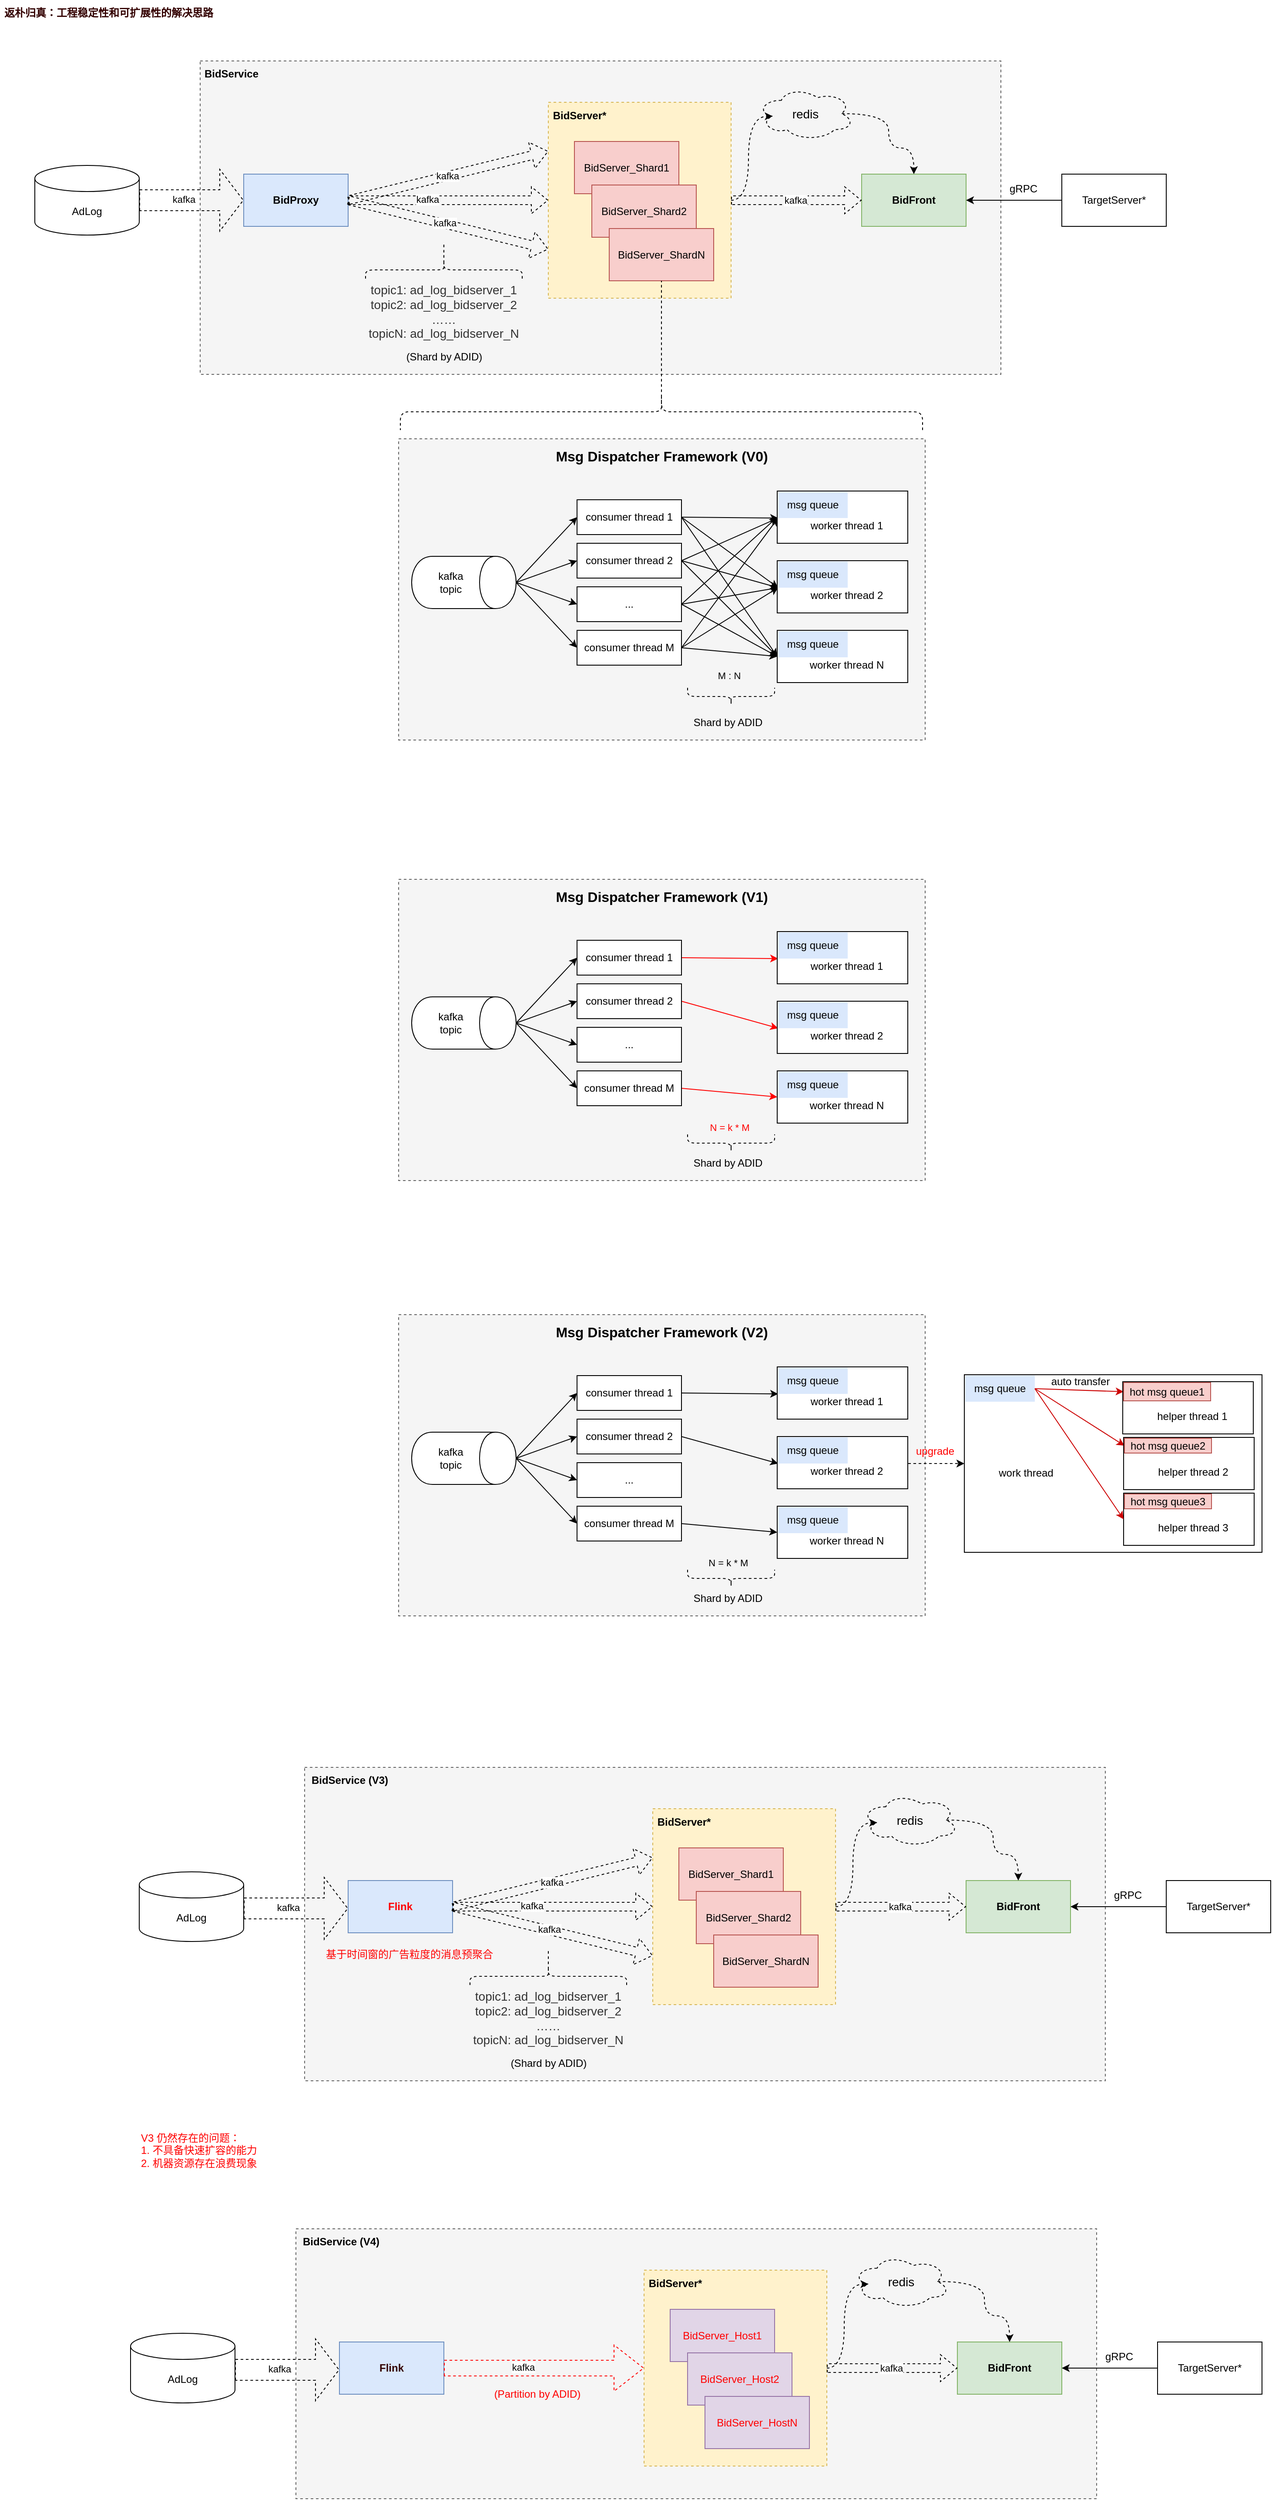 <mxfile version="22.1.18" type="github">
  <diagram id="KJzq4jkmHyjeCMCJz6uO" name="Page-1">
    <mxGraphModel dx="1818" dy="684" grid="1" gridSize="10" guides="1" tooltips="1" connect="1" arrows="1" fold="1" page="1" pageScale="1" pageWidth="850" pageHeight="1100" math="0" shadow="0">
      <root>
        <mxCell id="0" />
        <mxCell id="1" parent="0" />
        <mxCell id="6Swn5pRf29uwXJC_zlHn-45" value="" style="rounded=0;whiteSpace=wrap;html=1;strokeColor=#666666;fontColor=#333333;fillColor=#f5f5f5;dashed=1;" parent="1" vertex="1">
          <mxGeometry x="-610" y="80" width="920" height="360" as="geometry" />
        </mxCell>
        <mxCell id="6Swn5pRf29uwXJC_zlHn-34" style="edgeStyle=orthogonalEdgeStyle;curved=1;rounded=0;orthogonalLoop=1;jettySize=auto;html=1;exitX=1;exitY=0.5;exitDx=0;exitDy=0;entryX=0.16;entryY=0.55;entryDx=0;entryDy=0;entryPerimeter=0;fontColor=#000000;endArrow=classic;endFill=1;dashed=1;" parent="1" source="6Swn5pRf29uwXJC_zlHn-25" target="6Swn5pRf29uwXJC_zlHn-15" edge="1">
          <mxGeometry relative="1" as="geometry" />
        </mxCell>
        <mxCell id="6Swn5pRf29uwXJC_zlHn-25" value="" style="rounded=0;whiteSpace=wrap;html=1;fillColor=#fff2cc;dashed=1;strokeColor=#d6b656;" parent="1" vertex="1">
          <mxGeometry x="-210" y="127.5" width="210" height="225" as="geometry" />
        </mxCell>
        <mxCell id="6Swn5pRf29uwXJC_zlHn-1" value="AdLog" style="shape=cylinder3;whiteSpace=wrap;html=1;boundedLbl=1;backgroundOutline=1;size=15;" parent="1" vertex="1">
          <mxGeometry x="-800" y="200" width="120" height="80" as="geometry" />
        </mxCell>
        <mxCell id="6Swn5pRf29uwXJC_zlHn-3" value="&lt;b&gt;BidProxy&lt;/b&gt;" style="rounded=0;whiteSpace=wrap;html=1;fillColor=#dae8fc;strokeColor=#6c8ebf;" parent="1" vertex="1">
          <mxGeometry x="-560" y="210" width="120" height="60" as="geometry" />
        </mxCell>
        <mxCell id="6Swn5pRf29uwXJC_zlHn-4" value="" style="shape=flexArrow;endArrow=classic;html=1;rounded=0;exitX=1;exitY=0.5;exitDx=0;exitDy=0;exitPerimeter=0;entryX=0;entryY=0.5;entryDx=0;entryDy=0;dashed=1;width=24;endSize=8.67;endWidth=46;" parent="1" source="6Swn5pRf29uwXJC_zlHn-1" target="6Swn5pRf29uwXJC_zlHn-3" edge="1">
          <mxGeometry width="50" height="50" relative="1" as="geometry">
            <mxPoint x="-560" y="400" as="sourcePoint" />
            <mxPoint x="-510" y="350" as="targetPoint" />
          </mxGeometry>
        </mxCell>
        <mxCell id="6Swn5pRf29uwXJC_zlHn-29" value="kafka" style="edgeLabel;html=1;align=center;verticalAlign=middle;resizable=0;points=[];" parent="6Swn5pRf29uwXJC_zlHn-4" vertex="1" connectable="0">
          <mxGeometry x="-0.15" y="1" relative="1" as="geometry">
            <mxPoint as="offset" />
          </mxGeometry>
        </mxCell>
        <mxCell id="6Swn5pRf29uwXJC_zlHn-7" value="BidServer_Shard1" style="rounded=0;whiteSpace=wrap;html=1;fillColor=#f8cecc;strokeColor=#b85450;" parent="1" vertex="1">
          <mxGeometry x="-180" y="172.5" width="120" height="60" as="geometry" />
        </mxCell>
        <mxCell id="6Swn5pRf29uwXJC_zlHn-8" value="&lt;b&gt;BidFront&lt;/b&gt;" style="rounded=0;whiteSpace=wrap;html=1;fillColor=#d5e8d4;strokeColor=#82b366;" parent="1" vertex="1">
          <mxGeometry x="150" y="210" width="120" height="60" as="geometry" />
        </mxCell>
        <mxCell id="6Swn5pRf29uwXJC_zlHn-11" value="topic1: ad_log_bidserver_1&lt;br&gt;topic2: ad_log_bidserver_2&lt;br&gt;……&lt;br&gt;topicN: ad_log_bidserver_N" style="text;html=1;strokeColor=none;fillColor=#f5f5f5;align=center;verticalAlign=middle;whiteSpace=wrap;rounded=0;fontSize=14;fontColor=#333333;" parent="1" vertex="1">
          <mxGeometry x="-420" y="332.5" width="180" height="70" as="geometry" />
        </mxCell>
        <mxCell id="6Swn5pRf29uwXJC_zlHn-13" value="" style="shape=flexArrow;endArrow=classic;html=1;rounded=0;exitX=1;exitY=0.5;exitDx=0;exitDy=0;exitPerimeter=0;entryX=0;entryY=0.25;entryDx=0;entryDy=0;dashed=1;" parent="1" target="6Swn5pRf29uwXJC_zlHn-25" edge="1">
          <mxGeometry width="50" height="50" relative="1" as="geometry">
            <mxPoint x="-440" y="240" as="sourcePoint" />
            <mxPoint x="-320" y="240" as="targetPoint" />
          </mxGeometry>
        </mxCell>
        <mxCell id="6Swn5pRf29uwXJC_zlHn-28" value="kafka" style="edgeLabel;html=1;align=center;verticalAlign=middle;resizable=0;points=[];" parent="6Swn5pRf29uwXJC_zlHn-13" vertex="1" connectable="0">
          <mxGeometry x="-0.012" relative="1" as="geometry">
            <mxPoint as="offset" />
          </mxGeometry>
        </mxCell>
        <mxCell id="6Swn5pRf29uwXJC_zlHn-37" style="edgeStyle=orthogonalEdgeStyle;rounded=0;orthogonalLoop=1;jettySize=auto;html=1;exitX=0.875;exitY=0.5;exitDx=0;exitDy=0;exitPerimeter=0;entryX=0.5;entryY=0;entryDx=0;entryDy=0;dashed=1;fontColor=#000000;endArrow=classic;endFill=1;elbow=vertical;curved=1;" parent="1" source="6Swn5pRf29uwXJC_zlHn-15" target="6Swn5pRf29uwXJC_zlHn-8" edge="1">
          <mxGeometry relative="1" as="geometry">
            <Array as="points">
              <mxPoint x="181" y="141" />
              <mxPoint x="181" y="180" />
              <mxPoint x="210" y="180" />
            </Array>
          </mxGeometry>
        </mxCell>
        <mxCell id="6Swn5pRf29uwXJC_zlHn-15" value="&lt;font color=&quot;#000000&quot;&gt;redis&lt;/font&gt;" style="ellipse;shape=cloud;whiteSpace=wrap;html=1;fillColor=none;gradientColor=none;fontSize=14;fontColor=#808080;align=center;strokeColor=#000000;dashed=1;" parent="1" vertex="1">
          <mxGeometry x="30" y="110" width="111" height="61" as="geometry" />
        </mxCell>
        <mxCell id="6Swn5pRf29uwXJC_zlHn-23" value="BidServer_Shard2" style="rounded=0;whiteSpace=wrap;html=1;fillColor=#f8cecc;strokeColor=#b85450;" parent="1" vertex="1">
          <mxGeometry x="-160" y="222.5" width="120" height="60" as="geometry" />
        </mxCell>
        <mxCell id="6Swn5pRf29uwXJC_zlHn-24" value="BidServer_ShardN" style="rounded=0;whiteSpace=wrap;html=1;fillColor=#f8cecc;strokeColor=#b85450;" parent="1" vertex="1">
          <mxGeometry x="-140" y="272.5" width="120" height="60" as="geometry" />
        </mxCell>
        <mxCell id="6Swn5pRf29uwXJC_zlHn-26" value="" style="shape=flexArrow;endArrow=classic;html=1;rounded=0;exitX=1;exitY=0.5;exitDx=0;exitDy=0;entryX=0;entryY=0.5;entryDx=0;entryDy=0;dashed=1;" parent="1" source="6Swn5pRf29uwXJC_zlHn-3" target="6Swn5pRf29uwXJC_zlHn-25" edge="1">
          <mxGeometry width="50" height="50" relative="1" as="geometry">
            <mxPoint x="-430" y="250" as="sourcePoint" />
            <mxPoint x="-270" y="197.5" as="targetPoint" />
          </mxGeometry>
        </mxCell>
        <mxCell id="6Swn5pRf29uwXJC_zlHn-30" value="kafka" style="edgeLabel;html=1;align=center;verticalAlign=middle;resizable=0;points=[];" parent="6Swn5pRf29uwXJC_zlHn-26" vertex="1" connectable="0">
          <mxGeometry x="-0.212" y="1" relative="1" as="geometry">
            <mxPoint as="offset" />
          </mxGeometry>
        </mxCell>
        <mxCell id="6Swn5pRf29uwXJC_zlHn-27" value="" style="shape=flexArrow;endArrow=classic;html=1;rounded=0;entryX=0;entryY=0.75;entryDx=0;entryDy=0;dashed=1;" parent="1" target="6Swn5pRf29uwXJC_zlHn-25" edge="1">
          <mxGeometry width="50" height="50" relative="1" as="geometry">
            <mxPoint x="-440" y="240" as="sourcePoint" />
            <mxPoint x="-270" y="250" as="targetPoint" />
          </mxGeometry>
        </mxCell>
        <mxCell id="6Swn5pRf29uwXJC_zlHn-31" value="kafka" style="edgeLabel;html=1;align=center;verticalAlign=middle;resizable=0;points=[];" parent="6Swn5pRf29uwXJC_zlHn-27" vertex="1" connectable="0">
          <mxGeometry x="-0.043" y="1" relative="1" as="geometry">
            <mxPoint as="offset" />
          </mxGeometry>
        </mxCell>
        <mxCell id="6Swn5pRf29uwXJC_zlHn-32" value="" style="shape=flexArrow;endArrow=classic;html=1;rounded=0;exitX=1;exitY=0.5;exitDx=0;exitDy=0;entryX=0;entryY=0.5;entryDx=0;entryDy=0;dashed=1;" parent="1" source="6Swn5pRf29uwXJC_zlHn-25" target="6Swn5pRf29uwXJC_zlHn-8" edge="1">
          <mxGeometry width="50" height="50" relative="1" as="geometry">
            <mxPoint x="-360" y="250" as="sourcePoint" />
            <mxPoint x="-200" y="197.5" as="targetPoint" />
          </mxGeometry>
        </mxCell>
        <mxCell id="6Swn5pRf29uwXJC_zlHn-33" value="kafka" style="edgeLabel;html=1;align=center;verticalAlign=middle;resizable=0;points=[];" parent="6Swn5pRf29uwXJC_zlHn-32" vertex="1" connectable="0">
          <mxGeometry x="-0.012" relative="1" as="geometry">
            <mxPoint as="offset" />
          </mxGeometry>
        </mxCell>
        <mxCell id="6Swn5pRf29uwXJC_zlHn-38" value="&lt;b&gt;BidServer*&lt;/b&gt;" style="text;html=1;strokeColor=none;fillColor=none;align=center;verticalAlign=middle;whiteSpace=wrap;rounded=0;dashed=1;fontColor=#000000;" parent="1" vertex="1">
          <mxGeometry x="-208" y="127.5" width="68" height="30" as="geometry" />
        </mxCell>
        <mxCell id="6Swn5pRf29uwXJC_zlHn-40" style="edgeStyle=orthogonalEdgeStyle;curved=1;rounded=0;orthogonalLoop=1;jettySize=auto;html=1;exitX=0.1;exitY=0.5;exitDx=0;exitDy=0;exitPerimeter=0;fontColor=#000000;endArrow=none;endFill=0;elbow=vertical;dashed=1;" parent="1" source="6Swn5pRf29uwXJC_zlHn-39" edge="1">
          <mxGeometry relative="1" as="geometry">
            <mxPoint x="-330" y="290" as="targetPoint" />
          </mxGeometry>
        </mxCell>
        <mxCell id="6Swn5pRf29uwXJC_zlHn-39" value="" style="shape=curlyBracket;whiteSpace=wrap;html=1;rounded=1;labelPosition=left;verticalLabelPosition=middle;align=right;verticalAlign=middle;strokeColor=#000000;fontColor=#000000;fillColor=none;rotation=90;dashed=1;" parent="1" vertex="1">
          <mxGeometry x="-340" y="230" width="20" height="180" as="geometry" />
        </mxCell>
        <mxCell id="6Swn5pRf29uwXJC_zlHn-41" value="" style="endArrow=classic;html=1;rounded=0;fontColor=#000000;curved=1;elbow=vertical;entryX=1;entryY=0.5;entryDx=0;entryDy=0;exitX=0;exitY=0.5;exitDx=0;exitDy=0;" parent="1" source="6Swn5pRf29uwXJC_zlHn-43" target="6Swn5pRf29uwXJC_zlHn-8" edge="1">
          <mxGeometry width="50" height="50" relative="1" as="geometry">
            <mxPoint x="360" y="240" as="sourcePoint" />
            <mxPoint x="-180" y="350" as="targetPoint" />
          </mxGeometry>
        </mxCell>
        <mxCell id="6Swn5pRf29uwXJC_zlHn-42" value="gRPC" style="text;html=1;strokeColor=none;fillColor=none;align=center;verticalAlign=middle;whiteSpace=wrap;rounded=0;fontColor=#000000;" parent="1" vertex="1">
          <mxGeometry x="306" y="212" width="60" height="30" as="geometry" />
        </mxCell>
        <mxCell id="6Swn5pRf29uwXJC_zlHn-43" value="TargetServer*" style="rounded=0;whiteSpace=wrap;html=1;strokeColor=#000000;fontColor=#000000;fillColor=none;" parent="1" vertex="1">
          <mxGeometry x="380" y="210" width="120" height="60" as="geometry" />
        </mxCell>
        <mxCell id="6Swn5pRf29uwXJC_zlHn-47" value="&lt;b&gt;BidService&lt;/b&gt;" style="text;html=1;strokeColor=none;fillColor=none;align=center;verticalAlign=middle;whiteSpace=wrap;rounded=0;dashed=1;fontColor=#000000;" parent="1" vertex="1">
          <mxGeometry x="-608" y="80" width="68" height="30" as="geometry" />
        </mxCell>
        <mxCell id="6Swn5pRf29uwXJC_zlHn-48" value="" style="rounded=0;whiteSpace=wrap;html=1;fillColor=#f5f5f5;dashed=1;fontColor=#333333;strokeColor=#666666;" parent="1" vertex="1">
          <mxGeometry x="-382" y="514" width="605" height="346" as="geometry" />
        </mxCell>
        <mxCell id="6Swn5pRf29uwXJC_zlHn-49" style="edgeStyle=none;rounded=0;orthogonalLoop=1;jettySize=auto;html=1;exitX=1;exitY=0.5;exitDx=0;exitDy=0;entryX=0;entryY=1;entryDx=0;entryDy=0;" parent="1" source="6Swn5pRf29uwXJC_zlHn-52" target="6Swn5pRf29uwXJC_zlHn-66" edge="1">
          <mxGeometry relative="1" as="geometry" />
        </mxCell>
        <mxCell id="6Swn5pRf29uwXJC_zlHn-50" style="edgeStyle=none;rounded=0;orthogonalLoop=1;jettySize=auto;html=1;exitX=1;exitY=0.5;exitDx=0;exitDy=0;entryX=0;entryY=1;entryDx=0;entryDy=0;" parent="1" source="6Swn5pRf29uwXJC_zlHn-52" target="6Swn5pRf29uwXJC_zlHn-69" edge="1">
          <mxGeometry relative="1" as="geometry" />
        </mxCell>
        <mxCell id="6Swn5pRf29uwXJC_zlHn-51" style="edgeStyle=none;rounded=0;orthogonalLoop=1;jettySize=auto;html=1;exitX=1;exitY=0.5;exitDx=0;exitDy=0;entryX=0;entryY=0.5;entryDx=0;entryDy=0;" parent="1" source="6Swn5pRf29uwXJC_zlHn-52" target="6Swn5pRf29uwXJC_zlHn-71" edge="1">
          <mxGeometry relative="1" as="geometry" />
        </mxCell>
        <mxCell id="6Swn5pRf29uwXJC_zlHn-52" value="consumer thread 1" style="rounded=0;whiteSpace=wrap;html=1;" parent="1" vertex="1">
          <mxGeometry x="-177" y="584" width="120" height="40" as="geometry" />
        </mxCell>
        <mxCell id="6Swn5pRf29uwXJC_zlHn-53" style="edgeStyle=none;rounded=0;orthogonalLoop=1;jettySize=auto;html=1;exitX=1;exitY=0.5;exitDx=0;exitDy=0;entryX=0;entryY=1;entryDx=0;entryDy=0;" parent="1" source="6Swn5pRf29uwXJC_zlHn-56" target="6Swn5pRf29uwXJC_zlHn-66" edge="1">
          <mxGeometry relative="1" as="geometry" />
        </mxCell>
        <mxCell id="6Swn5pRf29uwXJC_zlHn-54" style="edgeStyle=none;rounded=0;orthogonalLoop=1;jettySize=auto;html=1;exitX=1;exitY=0.5;exitDx=0;exitDy=0;entryX=0;entryY=1;entryDx=0;entryDy=0;" parent="1" source="6Swn5pRf29uwXJC_zlHn-56" target="6Swn5pRf29uwXJC_zlHn-69" edge="1">
          <mxGeometry relative="1" as="geometry" />
        </mxCell>
        <mxCell id="6Swn5pRf29uwXJC_zlHn-55" style="edgeStyle=none;rounded=0;orthogonalLoop=1;jettySize=auto;html=1;exitX=1;exitY=0.5;exitDx=0;exitDy=0;entryX=0;entryY=1;entryDx=0;entryDy=0;" parent="1" source="6Swn5pRf29uwXJC_zlHn-56" target="6Swn5pRf29uwXJC_zlHn-72" edge="1">
          <mxGeometry relative="1" as="geometry" />
        </mxCell>
        <mxCell id="6Swn5pRf29uwXJC_zlHn-56" value="consumer thread 2" style="rounded=0;whiteSpace=wrap;html=1;" parent="1" vertex="1">
          <mxGeometry x="-177" y="634" width="120" height="40" as="geometry" />
        </mxCell>
        <mxCell id="6Swn5pRf29uwXJC_zlHn-57" style="edgeStyle=none;rounded=0;orthogonalLoop=1;jettySize=auto;html=1;exitX=1;exitY=0.5;exitDx=0;exitDy=0;entryX=0;entryY=0.5;entryDx=0;entryDy=0;" parent="1" source="6Swn5pRf29uwXJC_zlHn-60" target="6Swn5pRf29uwXJC_zlHn-65" edge="1">
          <mxGeometry relative="1" as="geometry" />
        </mxCell>
        <mxCell id="6Swn5pRf29uwXJC_zlHn-58" style="edgeStyle=none;rounded=0;orthogonalLoop=1;jettySize=auto;html=1;exitX=1;exitY=0.5;exitDx=0;exitDy=0;entryX=0;entryY=1;entryDx=0;entryDy=0;" parent="1" source="6Swn5pRf29uwXJC_zlHn-60" target="6Swn5pRf29uwXJC_zlHn-69" edge="1">
          <mxGeometry relative="1" as="geometry" />
        </mxCell>
        <mxCell id="6Swn5pRf29uwXJC_zlHn-59" style="edgeStyle=none;rounded=0;orthogonalLoop=1;jettySize=auto;html=1;exitX=1;exitY=0.5;exitDx=0;exitDy=0;entryX=0;entryY=0.5;entryDx=0;entryDy=0;" parent="1" source="6Swn5pRf29uwXJC_zlHn-60" target="6Swn5pRf29uwXJC_zlHn-71" edge="1">
          <mxGeometry relative="1" as="geometry" />
        </mxCell>
        <mxCell id="6Swn5pRf29uwXJC_zlHn-60" value="..." style="rounded=0;whiteSpace=wrap;html=1;" parent="1" vertex="1">
          <mxGeometry x="-177" y="684" width="120" height="40" as="geometry" />
        </mxCell>
        <mxCell id="6Swn5pRf29uwXJC_zlHn-61" style="edgeStyle=none;rounded=0;orthogonalLoop=1;jettySize=auto;html=1;exitX=1;exitY=0.5;exitDx=0;exitDy=0;entryX=0;entryY=1;entryDx=0;entryDy=0;" parent="1" source="6Swn5pRf29uwXJC_zlHn-64" target="6Swn5pRf29uwXJC_zlHn-66" edge="1">
          <mxGeometry relative="1" as="geometry" />
        </mxCell>
        <mxCell id="6Swn5pRf29uwXJC_zlHn-62" style="edgeStyle=none;rounded=0;orthogonalLoop=1;jettySize=auto;html=1;exitX=1;exitY=0.5;exitDx=0;exitDy=0;entryX=0;entryY=1;entryDx=0;entryDy=0;" parent="1" source="6Swn5pRf29uwXJC_zlHn-64" target="6Swn5pRf29uwXJC_zlHn-69" edge="1">
          <mxGeometry relative="1" as="geometry" />
        </mxCell>
        <mxCell id="6Swn5pRf29uwXJC_zlHn-63" style="edgeStyle=none;rounded=0;orthogonalLoop=1;jettySize=auto;html=1;exitX=1;exitY=0.5;exitDx=0;exitDy=0;" parent="1" source="6Swn5pRf29uwXJC_zlHn-64" edge="1">
          <mxGeometry relative="1" as="geometry">
            <mxPoint x="53" y="764" as="targetPoint" />
          </mxGeometry>
        </mxCell>
        <mxCell id="6Swn5pRf29uwXJC_zlHn-64" value="consumer thread M" style="rounded=0;whiteSpace=wrap;html=1;" parent="1" vertex="1">
          <mxGeometry x="-177" y="734" width="120" height="40" as="geometry" />
        </mxCell>
        <mxCell id="6Swn5pRf29uwXJC_zlHn-65" value="" style="rounded=0;whiteSpace=wrap;html=1;" parent="1" vertex="1">
          <mxGeometry x="53" y="574" width="150" height="60" as="geometry" />
        </mxCell>
        <mxCell id="6Swn5pRf29uwXJC_zlHn-66" value="msg queue" style="rounded=0;whiteSpace=wrap;html=1;fillColor=#dae8fc;strokeColor=none;" parent="1" vertex="1">
          <mxGeometry x="54" y="575" width="80" height="30" as="geometry" />
        </mxCell>
        <mxCell id="6Swn5pRf29uwXJC_zlHn-67" value="worker thread 1" style="text;html=1;strokeColor=none;fillColor=none;align=center;verticalAlign=middle;whiteSpace=wrap;rounded=0;" parent="1" vertex="1">
          <mxGeometry x="83" y="604" width="100" height="20" as="geometry" />
        </mxCell>
        <mxCell id="6Swn5pRf29uwXJC_zlHn-68" value="" style="rounded=0;whiteSpace=wrap;html=1;" parent="1" vertex="1">
          <mxGeometry x="53" y="654" width="150" height="60" as="geometry" />
        </mxCell>
        <mxCell id="6Swn5pRf29uwXJC_zlHn-69" value="msg queue" style="rounded=0;whiteSpace=wrap;html=1;fillColor=#dae8fc;strokeColor=none;" parent="1" vertex="1">
          <mxGeometry x="54" y="655" width="80" height="30" as="geometry" />
        </mxCell>
        <mxCell id="6Swn5pRf29uwXJC_zlHn-70" value="worker thread 2" style="text;html=1;strokeColor=none;fillColor=none;align=center;verticalAlign=middle;whiteSpace=wrap;rounded=0;" parent="1" vertex="1">
          <mxGeometry x="83" y="684" width="100" height="20" as="geometry" />
        </mxCell>
        <mxCell id="6Swn5pRf29uwXJC_zlHn-71" value="" style="rounded=0;whiteSpace=wrap;html=1;" parent="1" vertex="1">
          <mxGeometry x="53" y="734" width="150" height="60" as="geometry" />
        </mxCell>
        <mxCell id="6Swn5pRf29uwXJC_zlHn-72" value="msg queue" style="rounded=0;whiteSpace=wrap;html=1;fillColor=#dae8fc;strokeColor=none;" parent="1" vertex="1">
          <mxGeometry x="54" y="735" width="80" height="30" as="geometry" />
        </mxCell>
        <mxCell id="6Swn5pRf29uwXJC_zlHn-73" value="worker thread N" style="text;html=1;strokeColor=none;fillColor=none;align=center;verticalAlign=middle;whiteSpace=wrap;rounded=0;" parent="1" vertex="1">
          <mxGeometry x="83" y="764" width="100" height="20" as="geometry" />
        </mxCell>
        <mxCell id="6Swn5pRf29uwXJC_zlHn-74" style="rounded=0;orthogonalLoop=1;jettySize=auto;html=1;exitX=0.5;exitY=0;exitDx=0;exitDy=0;entryX=0;entryY=0.5;entryDx=0;entryDy=0;" parent="1" source="6Swn5pRf29uwXJC_zlHn-78" target="6Swn5pRf29uwXJC_zlHn-52" edge="1">
          <mxGeometry relative="1" as="geometry" />
        </mxCell>
        <mxCell id="6Swn5pRf29uwXJC_zlHn-75" style="edgeStyle=none;rounded=0;orthogonalLoop=1;jettySize=auto;html=1;exitX=0.5;exitY=0;exitDx=0;exitDy=0;entryX=0;entryY=0.5;entryDx=0;entryDy=0;" parent="1" source="6Swn5pRf29uwXJC_zlHn-78" target="6Swn5pRf29uwXJC_zlHn-56" edge="1">
          <mxGeometry relative="1" as="geometry" />
        </mxCell>
        <mxCell id="6Swn5pRf29uwXJC_zlHn-76" style="edgeStyle=none;rounded=0;orthogonalLoop=1;jettySize=auto;html=1;exitX=0.5;exitY=0;exitDx=0;exitDy=0;entryX=0;entryY=0.5;entryDx=0;entryDy=0;" parent="1" source="6Swn5pRf29uwXJC_zlHn-78" target="6Swn5pRf29uwXJC_zlHn-60" edge="1">
          <mxGeometry relative="1" as="geometry" />
        </mxCell>
        <mxCell id="6Swn5pRf29uwXJC_zlHn-77" style="edgeStyle=none;rounded=0;orthogonalLoop=1;jettySize=auto;html=1;exitX=0.5;exitY=0;exitDx=0;exitDy=0;entryX=0;entryY=0.5;entryDx=0;entryDy=0;" parent="1" source="6Swn5pRf29uwXJC_zlHn-78" target="6Swn5pRf29uwXJC_zlHn-64" edge="1">
          <mxGeometry relative="1" as="geometry" />
        </mxCell>
        <mxCell id="6Swn5pRf29uwXJC_zlHn-78" value="" style="shape=cylinder;whiteSpace=wrap;html=1;boundedLbl=1;backgroundOutline=1;direction=south;" parent="1" vertex="1">
          <mxGeometry x="-367" y="649" width="120" height="60" as="geometry" />
        </mxCell>
        <mxCell id="6Swn5pRf29uwXJC_zlHn-79" value="kafka topic" style="text;html=1;strokeColor=none;fillColor=none;align=center;verticalAlign=middle;whiteSpace=wrap;rounded=0;" parent="1" vertex="1">
          <mxGeometry x="-347" y="669" width="50" height="20" as="geometry" />
        </mxCell>
        <mxCell id="6Swn5pRf29uwXJC_zlHn-81" value="Msg Dispatcher Framework&amp;nbsp;(V0)" style="text;html=1;strokeColor=none;fillColor=none;align=center;verticalAlign=middle;whiteSpace=wrap;rounded=0;dashed=1;fontStyle=1;fontSize=16;" parent="1" vertex="1">
          <mxGeometry x="-208.5" y="514" width="257" height="40" as="geometry" />
        </mxCell>
        <mxCell id="6Swn5pRf29uwXJC_zlHn-83" value="&lt;font style=&quot;font-size: 11px&quot;&gt;M : N&lt;/font&gt;" style="text;html=1;strokeColor=none;fillColor=none;align=center;verticalAlign=middle;whiteSpace=wrap;rounded=0;dashed=1;fontSize=16;" parent="1" vertex="1">
          <mxGeometry x="-22" y="774" width="40" height="20" as="geometry" />
        </mxCell>
        <mxCell id="6Swn5pRf29uwXJC_zlHn-85" style="rounded=0;orthogonalLoop=1;jettySize=auto;html=1;exitX=0.1;exitY=0.5;exitDx=0;exitDy=0;exitPerimeter=0;entryX=0.5;entryY=1;entryDx=0;entryDy=0;dashed=1;fontColor=#000000;endArrow=none;endFill=0;elbow=vertical;" parent="1" source="6Swn5pRf29uwXJC_zlHn-84" target="6Swn5pRf29uwXJC_zlHn-24" edge="1">
          <mxGeometry relative="1" as="geometry" />
        </mxCell>
        <mxCell id="6Swn5pRf29uwXJC_zlHn-84" value="" style="shape=curlyBracket;whiteSpace=wrap;html=1;rounded=1;labelPosition=left;verticalLabelPosition=middle;align=right;verticalAlign=middle;strokeColor=#000000;fontColor=#000000;fillColor=none;rotation=90;dashed=1;" parent="1" vertex="1">
          <mxGeometry x="-101" y="183" width="42" height="600" as="geometry" />
        </mxCell>
        <mxCell id="6Swn5pRf29uwXJC_zlHn-86" value="Shard by ADID" style="text;html=1;strokeColor=none;fillColor=none;align=center;verticalAlign=middle;whiteSpace=wrap;rounded=0;" parent="1" vertex="1">
          <mxGeometry x="-57" y="830" width="107" height="20" as="geometry" />
        </mxCell>
        <mxCell id="6Swn5pRf29uwXJC_zlHn-87" value="" style="shape=curlyBracket;whiteSpace=wrap;html=1;rounded=1;dashed=1;fillColor=none;fontSize=16;direction=north;" parent="1" vertex="1">
          <mxGeometry x="-50" y="800" width="100" height="20" as="geometry" />
        </mxCell>
        <mxCell id="6Swn5pRf29uwXJC_zlHn-88" value="(Shard by ADID)" style="text;html=1;strokeColor=none;fillColor=none;align=center;verticalAlign=middle;whiteSpace=wrap;rounded=0;" parent="1" vertex="1">
          <mxGeometry x="-383.5" y="410" width="107" height="20" as="geometry" />
        </mxCell>
        <mxCell id="6Swn5pRf29uwXJC_zlHn-89" value="" style="rounded=0;whiteSpace=wrap;html=1;fillColor=#f5f5f5;dashed=1;fontColor=#333333;strokeColor=#666666;" parent="1" vertex="1">
          <mxGeometry x="-382" y="1020" width="605" height="346" as="geometry" />
        </mxCell>
        <mxCell id="6Swn5pRf29uwXJC_zlHn-90" style="edgeStyle=none;rounded=0;orthogonalLoop=1;jettySize=auto;html=1;exitX=1;exitY=0.5;exitDx=0;exitDy=0;entryX=0;entryY=1;entryDx=0;entryDy=0;strokeColor=#FF0000;" parent="1" source="6Swn5pRf29uwXJC_zlHn-93" target="6Swn5pRf29uwXJC_zlHn-107" edge="1">
          <mxGeometry relative="1" as="geometry" />
        </mxCell>
        <mxCell id="6Swn5pRf29uwXJC_zlHn-93" value="consumer thread 1" style="rounded=0;whiteSpace=wrap;html=1;" parent="1" vertex="1">
          <mxGeometry x="-177" y="1090" width="120" height="40" as="geometry" />
        </mxCell>
        <mxCell id="6Swn5pRf29uwXJC_zlHn-95" style="edgeStyle=none;rounded=0;orthogonalLoop=1;jettySize=auto;html=1;exitX=1;exitY=0.5;exitDx=0;exitDy=0;entryX=0;entryY=1;entryDx=0;entryDy=0;strokeColor=#FF0000;" parent="1" source="6Swn5pRf29uwXJC_zlHn-97" target="6Swn5pRf29uwXJC_zlHn-110" edge="1">
          <mxGeometry relative="1" as="geometry" />
        </mxCell>
        <mxCell id="6Swn5pRf29uwXJC_zlHn-97" value="consumer thread 2" style="rounded=0;whiteSpace=wrap;html=1;" parent="1" vertex="1">
          <mxGeometry x="-177" y="1140" width="120" height="40" as="geometry" />
        </mxCell>
        <mxCell id="6Swn5pRf29uwXJC_zlHn-101" value="..." style="rounded=0;whiteSpace=wrap;html=1;" parent="1" vertex="1">
          <mxGeometry x="-177" y="1190" width="120" height="40" as="geometry" />
        </mxCell>
        <mxCell id="6Swn5pRf29uwXJC_zlHn-104" style="edgeStyle=none;rounded=0;orthogonalLoop=1;jettySize=auto;html=1;exitX=1;exitY=0.5;exitDx=0;exitDy=0;strokeColor=#FF0000;" parent="1" source="6Swn5pRf29uwXJC_zlHn-105" edge="1">
          <mxGeometry relative="1" as="geometry">
            <mxPoint x="53" y="1270" as="targetPoint" />
          </mxGeometry>
        </mxCell>
        <mxCell id="6Swn5pRf29uwXJC_zlHn-105" value="consumer thread M" style="rounded=0;whiteSpace=wrap;html=1;" parent="1" vertex="1">
          <mxGeometry x="-177" y="1240" width="120" height="40" as="geometry" />
        </mxCell>
        <mxCell id="6Swn5pRf29uwXJC_zlHn-106" value="" style="rounded=0;whiteSpace=wrap;html=1;" parent="1" vertex="1">
          <mxGeometry x="53" y="1080" width="150" height="60" as="geometry" />
        </mxCell>
        <mxCell id="6Swn5pRf29uwXJC_zlHn-107" value="msg queue" style="rounded=0;whiteSpace=wrap;html=1;fillColor=#dae8fc;strokeColor=none;" parent="1" vertex="1">
          <mxGeometry x="54" y="1081" width="80" height="30" as="geometry" />
        </mxCell>
        <mxCell id="6Swn5pRf29uwXJC_zlHn-108" value="worker thread 1" style="text;html=1;strokeColor=none;fillColor=none;align=center;verticalAlign=middle;whiteSpace=wrap;rounded=0;" parent="1" vertex="1">
          <mxGeometry x="83" y="1110" width="100" height="20" as="geometry" />
        </mxCell>
        <mxCell id="6Swn5pRf29uwXJC_zlHn-109" value="" style="rounded=0;whiteSpace=wrap;html=1;" parent="1" vertex="1">
          <mxGeometry x="53" y="1160" width="150" height="60" as="geometry" />
        </mxCell>
        <mxCell id="6Swn5pRf29uwXJC_zlHn-110" value="msg queue" style="rounded=0;whiteSpace=wrap;html=1;fillColor=#dae8fc;strokeColor=none;" parent="1" vertex="1">
          <mxGeometry x="54" y="1161" width="80" height="30" as="geometry" />
        </mxCell>
        <mxCell id="6Swn5pRf29uwXJC_zlHn-111" value="worker thread 2" style="text;html=1;strokeColor=none;fillColor=none;align=center;verticalAlign=middle;whiteSpace=wrap;rounded=0;" parent="1" vertex="1">
          <mxGeometry x="83" y="1190" width="100" height="20" as="geometry" />
        </mxCell>
        <mxCell id="6Swn5pRf29uwXJC_zlHn-112" value="" style="rounded=0;whiteSpace=wrap;html=1;" parent="1" vertex="1">
          <mxGeometry x="53" y="1240" width="150" height="60" as="geometry" />
        </mxCell>
        <mxCell id="6Swn5pRf29uwXJC_zlHn-113" value="msg queue" style="rounded=0;whiteSpace=wrap;html=1;fillColor=#dae8fc;strokeColor=none;" parent="1" vertex="1">
          <mxGeometry x="54" y="1241" width="80" height="30" as="geometry" />
        </mxCell>
        <mxCell id="6Swn5pRf29uwXJC_zlHn-114" value="worker thread N" style="text;html=1;strokeColor=none;fillColor=none;align=center;verticalAlign=middle;whiteSpace=wrap;rounded=0;" parent="1" vertex="1">
          <mxGeometry x="83" y="1270" width="100" height="20" as="geometry" />
        </mxCell>
        <mxCell id="6Swn5pRf29uwXJC_zlHn-115" style="rounded=0;orthogonalLoop=1;jettySize=auto;html=1;exitX=0.5;exitY=0;exitDx=0;exitDy=0;entryX=0;entryY=0.5;entryDx=0;entryDy=0;" parent="1" source="6Swn5pRf29uwXJC_zlHn-119" target="6Swn5pRf29uwXJC_zlHn-93" edge="1">
          <mxGeometry relative="1" as="geometry" />
        </mxCell>
        <mxCell id="6Swn5pRf29uwXJC_zlHn-116" style="edgeStyle=none;rounded=0;orthogonalLoop=1;jettySize=auto;html=1;exitX=0.5;exitY=0;exitDx=0;exitDy=0;entryX=0;entryY=0.5;entryDx=0;entryDy=0;" parent="1" source="6Swn5pRf29uwXJC_zlHn-119" target="6Swn5pRf29uwXJC_zlHn-97" edge="1">
          <mxGeometry relative="1" as="geometry" />
        </mxCell>
        <mxCell id="6Swn5pRf29uwXJC_zlHn-117" style="edgeStyle=none;rounded=0;orthogonalLoop=1;jettySize=auto;html=1;exitX=0.5;exitY=0;exitDx=0;exitDy=0;entryX=0;entryY=0.5;entryDx=0;entryDy=0;" parent="1" source="6Swn5pRf29uwXJC_zlHn-119" target="6Swn5pRf29uwXJC_zlHn-101" edge="1">
          <mxGeometry relative="1" as="geometry" />
        </mxCell>
        <mxCell id="6Swn5pRf29uwXJC_zlHn-118" style="edgeStyle=none;rounded=0;orthogonalLoop=1;jettySize=auto;html=1;exitX=0.5;exitY=0;exitDx=0;exitDy=0;entryX=0;entryY=0.5;entryDx=0;entryDy=0;" parent="1" source="6Swn5pRf29uwXJC_zlHn-119" target="6Swn5pRf29uwXJC_zlHn-105" edge="1">
          <mxGeometry relative="1" as="geometry" />
        </mxCell>
        <mxCell id="6Swn5pRf29uwXJC_zlHn-119" value="" style="shape=cylinder;whiteSpace=wrap;html=1;boundedLbl=1;backgroundOutline=1;direction=south;" parent="1" vertex="1">
          <mxGeometry x="-367" y="1155" width="120" height="60" as="geometry" />
        </mxCell>
        <mxCell id="6Swn5pRf29uwXJC_zlHn-120" value="kafka topic" style="text;html=1;strokeColor=none;fillColor=none;align=center;verticalAlign=middle;whiteSpace=wrap;rounded=0;" parent="1" vertex="1">
          <mxGeometry x="-347" y="1175" width="50" height="20" as="geometry" />
        </mxCell>
        <mxCell id="6Swn5pRf29uwXJC_zlHn-121" value="Msg Dispatcher Framework&amp;nbsp;(V1)" style="text;html=1;strokeColor=none;fillColor=none;align=center;verticalAlign=middle;whiteSpace=wrap;rounded=0;dashed=1;fontStyle=1;fontSize=16;" parent="1" vertex="1">
          <mxGeometry x="-208.5" y="1020" width="257" height="40" as="geometry" />
        </mxCell>
        <mxCell id="6Swn5pRf29uwXJC_zlHn-122" value="&lt;font color=&quot;#ff0000&quot; style=&quot;font-size: 11px&quot;&gt;N = k * M&amp;nbsp;&lt;/font&gt;" style="text;html=1;strokeColor=none;fillColor=none;align=center;verticalAlign=middle;whiteSpace=wrap;rounded=0;dashed=1;fontSize=16;" parent="1" vertex="1">
          <mxGeometry x="-56.75" y="1285" width="113.5" height="36" as="geometry" />
        </mxCell>
        <mxCell id="6Swn5pRf29uwXJC_zlHn-123" value="Shard by ADID" style="text;html=1;strokeColor=none;fillColor=none;align=center;verticalAlign=middle;whiteSpace=wrap;rounded=0;" parent="1" vertex="1">
          <mxGeometry x="-57" y="1336" width="107" height="20" as="geometry" />
        </mxCell>
        <mxCell id="6Swn5pRf29uwXJC_zlHn-124" value="" style="shape=curlyBracket;whiteSpace=wrap;html=1;rounded=1;dashed=1;fillColor=none;fontSize=16;direction=north;" parent="1" vertex="1">
          <mxGeometry x="-50" y="1313" width="100" height="20" as="geometry" />
        </mxCell>
        <mxCell id="6Swn5pRf29uwXJC_zlHn-125" value="" style="rounded=0;whiteSpace=wrap;html=1;fillColor=#f5f5f5;dashed=1;fontColor=#333333;strokeColor=#666666;" parent="1" vertex="1">
          <mxGeometry x="-382" y="1520" width="605" height="346" as="geometry" />
        </mxCell>
        <mxCell id="6Swn5pRf29uwXJC_zlHn-126" style="edgeStyle=none;rounded=0;orthogonalLoop=1;jettySize=auto;html=1;exitX=1;exitY=0.5;exitDx=0;exitDy=0;entryX=0;entryY=1;entryDx=0;entryDy=0;" parent="1" source="6Swn5pRf29uwXJC_zlHn-127" target="6Swn5pRf29uwXJC_zlHn-134" edge="1">
          <mxGeometry relative="1" as="geometry" />
        </mxCell>
        <mxCell id="6Swn5pRf29uwXJC_zlHn-127" value="consumer thread 1" style="rounded=0;whiteSpace=wrap;html=1;" parent="1" vertex="1">
          <mxGeometry x="-177" y="1590" width="120" height="40" as="geometry" />
        </mxCell>
        <mxCell id="6Swn5pRf29uwXJC_zlHn-128" style="edgeStyle=none;rounded=0;orthogonalLoop=1;jettySize=auto;html=1;exitX=1;exitY=0.5;exitDx=0;exitDy=0;entryX=0;entryY=1;entryDx=0;entryDy=0;" parent="1" source="6Swn5pRf29uwXJC_zlHn-129" target="6Swn5pRf29uwXJC_zlHn-137" edge="1">
          <mxGeometry relative="1" as="geometry" />
        </mxCell>
        <mxCell id="6Swn5pRf29uwXJC_zlHn-129" value="consumer thread 2" style="rounded=0;whiteSpace=wrap;html=1;" parent="1" vertex="1">
          <mxGeometry x="-177" y="1640" width="120" height="40" as="geometry" />
        </mxCell>
        <mxCell id="6Swn5pRf29uwXJC_zlHn-130" value="..." style="rounded=0;whiteSpace=wrap;html=1;" parent="1" vertex="1">
          <mxGeometry x="-177" y="1690" width="120" height="40" as="geometry" />
        </mxCell>
        <mxCell id="6Swn5pRf29uwXJC_zlHn-131" style="edgeStyle=none;rounded=0;orthogonalLoop=1;jettySize=auto;html=1;exitX=1;exitY=0.5;exitDx=0;exitDy=0;" parent="1" source="6Swn5pRf29uwXJC_zlHn-132" edge="1">
          <mxGeometry relative="1" as="geometry">
            <mxPoint x="53" y="1770" as="targetPoint" />
          </mxGeometry>
        </mxCell>
        <mxCell id="6Swn5pRf29uwXJC_zlHn-132" value="consumer thread M" style="rounded=0;whiteSpace=wrap;html=1;" parent="1" vertex="1">
          <mxGeometry x="-177" y="1740" width="120" height="40" as="geometry" />
        </mxCell>
        <mxCell id="6Swn5pRf29uwXJC_zlHn-133" value="" style="rounded=0;whiteSpace=wrap;html=1;" parent="1" vertex="1">
          <mxGeometry x="53" y="1580" width="150" height="60" as="geometry" />
        </mxCell>
        <mxCell id="6Swn5pRf29uwXJC_zlHn-134" value="msg queue" style="rounded=0;whiteSpace=wrap;html=1;fillColor=#dae8fc;strokeColor=none;" parent="1" vertex="1">
          <mxGeometry x="54" y="1581" width="80" height="30" as="geometry" />
        </mxCell>
        <mxCell id="6Swn5pRf29uwXJC_zlHn-135" value="worker thread 1" style="text;html=1;strokeColor=none;fillColor=none;align=center;verticalAlign=middle;whiteSpace=wrap;rounded=0;" parent="1" vertex="1">
          <mxGeometry x="83" y="1610" width="100" height="20" as="geometry" />
        </mxCell>
        <mxCell id="6Swn5pRf29uwXJC_zlHn-136" value="" style="rounded=0;whiteSpace=wrap;html=1;" parent="1" vertex="1">
          <mxGeometry x="53" y="1660" width="150" height="60" as="geometry" />
        </mxCell>
        <mxCell id="6Swn5pRf29uwXJC_zlHn-137" value="msg queue" style="rounded=0;whiteSpace=wrap;html=1;fillColor=#dae8fc;strokeColor=none;" parent="1" vertex="1">
          <mxGeometry x="54" y="1661" width="80" height="30" as="geometry" />
        </mxCell>
        <mxCell id="6Swn5pRf29uwXJC_zlHn-138" value="worker thread 2" style="text;html=1;strokeColor=none;fillColor=none;align=center;verticalAlign=middle;whiteSpace=wrap;rounded=0;" parent="1" vertex="1">
          <mxGeometry x="83" y="1690" width="100" height="20" as="geometry" />
        </mxCell>
        <mxCell id="6Swn5pRf29uwXJC_zlHn-139" value="" style="rounded=0;whiteSpace=wrap;html=1;" parent="1" vertex="1">
          <mxGeometry x="53" y="1740" width="150" height="60" as="geometry" />
        </mxCell>
        <mxCell id="6Swn5pRf29uwXJC_zlHn-140" value="msg queue" style="rounded=0;whiteSpace=wrap;html=1;fillColor=#dae8fc;strokeColor=none;" parent="1" vertex="1">
          <mxGeometry x="54" y="1741" width="80" height="30" as="geometry" />
        </mxCell>
        <mxCell id="6Swn5pRf29uwXJC_zlHn-141" value="worker thread N" style="text;html=1;strokeColor=none;fillColor=none;align=center;verticalAlign=middle;whiteSpace=wrap;rounded=0;" parent="1" vertex="1">
          <mxGeometry x="83" y="1770" width="100" height="20" as="geometry" />
        </mxCell>
        <mxCell id="6Swn5pRf29uwXJC_zlHn-142" style="rounded=0;orthogonalLoop=1;jettySize=auto;html=1;exitX=0.5;exitY=0;exitDx=0;exitDy=0;entryX=0;entryY=0.5;entryDx=0;entryDy=0;" parent="1" source="6Swn5pRf29uwXJC_zlHn-146" target="6Swn5pRf29uwXJC_zlHn-127" edge="1">
          <mxGeometry relative="1" as="geometry" />
        </mxCell>
        <mxCell id="6Swn5pRf29uwXJC_zlHn-143" style="edgeStyle=none;rounded=0;orthogonalLoop=1;jettySize=auto;html=1;exitX=0.5;exitY=0;exitDx=0;exitDy=0;entryX=0;entryY=0.5;entryDx=0;entryDy=0;" parent="1" source="6Swn5pRf29uwXJC_zlHn-146" target="6Swn5pRf29uwXJC_zlHn-129" edge="1">
          <mxGeometry relative="1" as="geometry" />
        </mxCell>
        <mxCell id="6Swn5pRf29uwXJC_zlHn-144" style="edgeStyle=none;rounded=0;orthogonalLoop=1;jettySize=auto;html=1;exitX=0.5;exitY=0;exitDx=0;exitDy=0;entryX=0;entryY=0.5;entryDx=0;entryDy=0;" parent="1" source="6Swn5pRf29uwXJC_zlHn-146" target="6Swn5pRf29uwXJC_zlHn-130" edge="1">
          <mxGeometry relative="1" as="geometry" />
        </mxCell>
        <mxCell id="6Swn5pRf29uwXJC_zlHn-145" style="edgeStyle=none;rounded=0;orthogonalLoop=1;jettySize=auto;html=1;exitX=0.5;exitY=0;exitDx=0;exitDy=0;entryX=0;entryY=0.5;entryDx=0;entryDy=0;" parent="1" source="6Swn5pRf29uwXJC_zlHn-146" target="6Swn5pRf29uwXJC_zlHn-132" edge="1">
          <mxGeometry relative="1" as="geometry" />
        </mxCell>
        <mxCell id="6Swn5pRf29uwXJC_zlHn-146" value="" style="shape=cylinder;whiteSpace=wrap;html=1;boundedLbl=1;backgroundOutline=1;direction=south;" parent="1" vertex="1">
          <mxGeometry x="-367" y="1655" width="120" height="60" as="geometry" />
        </mxCell>
        <mxCell id="6Swn5pRf29uwXJC_zlHn-147" value="kafka topic" style="text;html=1;strokeColor=none;fillColor=none;align=center;verticalAlign=middle;whiteSpace=wrap;rounded=0;" parent="1" vertex="1">
          <mxGeometry x="-347" y="1675" width="50" height="20" as="geometry" />
        </mxCell>
        <mxCell id="6Swn5pRf29uwXJC_zlHn-148" value="Msg Dispatcher Framework&amp;nbsp;(V2)" style="text;html=1;strokeColor=none;fillColor=none;align=center;verticalAlign=middle;whiteSpace=wrap;rounded=0;dashed=1;fontStyle=1;fontSize=16;" parent="1" vertex="1">
          <mxGeometry x="-208.5" y="1520" width="257" height="40" as="geometry" />
        </mxCell>
        <mxCell id="6Swn5pRf29uwXJC_zlHn-149" value="&lt;font style=&quot;font-size: 11px&quot;&gt;N = k * M&amp;nbsp;&amp;nbsp;&lt;/font&gt;" style="text;html=1;strokeColor=none;fillColor=none;align=center;verticalAlign=middle;whiteSpace=wrap;rounded=0;dashed=1;fontSize=16;" parent="1" vertex="1">
          <mxGeometry x="-56.75" y="1785" width="113.5" height="36" as="geometry" />
        </mxCell>
        <mxCell id="6Swn5pRf29uwXJC_zlHn-150" value="Shard by ADID" style="text;html=1;strokeColor=none;fillColor=none;align=center;verticalAlign=middle;whiteSpace=wrap;rounded=0;" parent="1" vertex="1">
          <mxGeometry x="-57" y="1836" width="107" height="20" as="geometry" />
        </mxCell>
        <mxCell id="6Swn5pRf29uwXJC_zlHn-151" value="" style="shape=curlyBracket;whiteSpace=wrap;html=1;rounded=1;dashed=1;fillColor=none;fontSize=16;direction=north;" parent="1" vertex="1">
          <mxGeometry x="-50" y="1813" width="100" height="20" as="geometry" />
        </mxCell>
        <mxCell id="6Swn5pRf29uwXJC_zlHn-168" value="" style="endArrow=classic;html=1;entryX=0;entryY=0.5;entryDx=0;entryDy=0;dashed=1;" parent="1" target="6Swn5pRf29uwXJC_zlHn-169" edge="1">
          <mxGeometry width="50" height="50" relative="1" as="geometry">
            <mxPoint x="203.5" y="1691" as="sourcePoint" />
            <mxPoint x="253.5" y="1641" as="targetPoint" />
          </mxGeometry>
        </mxCell>
        <mxCell id="6Swn5pRf29uwXJC_zlHn-169" value="" style="rounded=0;whiteSpace=wrap;html=1;" parent="1" vertex="1">
          <mxGeometry x="268" y="1589" width="342" height="204" as="geometry" />
        </mxCell>
        <mxCell id="6Swn5pRf29uwXJC_zlHn-170" style="rounded=0;orthogonalLoop=1;jettySize=auto;html=1;exitX=1;exitY=0.5;exitDx=0;exitDy=0;entryX=0;entryY=0.5;entryDx=0;entryDy=0;strokeColor=#CC0000;" parent="1" source="6Swn5pRf29uwXJC_zlHn-172" target="6Swn5pRf29uwXJC_zlHn-175" edge="1">
          <mxGeometry relative="1" as="geometry" />
        </mxCell>
        <mxCell id="6Swn5pRf29uwXJC_zlHn-171" style="edgeStyle=none;rounded=0;orthogonalLoop=1;jettySize=auto;html=1;exitX=1;exitY=0.5;exitDx=0;exitDy=0;entryX=0;entryY=0.5;entryDx=0;entryDy=0;strokeColor=#CC0000;" parent="1" source="6Swn5pRf29uwXJC_zlHn-172" target="6Swn5pRf29uwXJC_zlHn-178" edge="1">
          <mxGeometry relative="1" as="geometry" />
        </mxCell>
        <mxCell id="6Swn5pRf29uwXJC_zlHn-172" value="msg queue" style="rounded=0;whiteSpace=wrap;html=1;fillColor=#dae8fc;strokeColor=none;" parent="1" vertex="1">
          <mxGeometry x="269" y="1590" width="80" height="30" as="geometry" />
        </mxCell>
        <mxCell id="6Swn5pRf29uwXJC_zlHn-173" value="work thread" style="text;html=1;strokeColor=none;fillColor=none;align=center;verticalAlign=middle;whiteSpace=wrap;rounded=0;" parent="1" vertex="1">
          <mxGeometry x="299" y="1692" width="80" height="20" as="geometry" />
        </mxCell>
        <mxCell id="6Swn5pRf29uwXJC_zlHn-174" value="" style="rounded=0;whiteSpace=wrap;html=1;" parent="1" vertex="1">
          <mxGeometry x="450" y="1597" width="150" height="60" as="geometry" />
        </mxCell>
        <mxCell id="6Swn5pRf29uwXJC_zlHn-175" value="hot msg queue1" style="rounded=0;whiteSpace=wrap;html=1;fillColor=#f8cecc;strokeColor=#b85450;" parent="1" vertex="1">
          <mxGeometry x="451" y="1598" width="100" height="21" as="geometry" />
        </mxCell>
        <mxCell id="6Swn5pRf29uwXJC_zlHn-176" value="helper thread 1" style="text;html=1;strokeColor=none;fillColor=none;align=center;verticalAlign=middle;whiteSpace=wrap;rounded=0;" parent="1" vertex="1">
          <mxGeometry x="480" y="1627" width="100" height="20" as="geometry" />
        </mxCell>
        <mxCell id="6Swn5pRf29uwXJC_zlHn-177" value="" style="rounded=0;whiteSpace=wrap;html=1;" parent="1" vertex="1">
          <mxGeometry x="451" y="1661" width="150" height="60" as="geometry" />
        </mxCell>
        <mxCell id="6Swn5pRf29uwXJC_zlHn-178" value="hot msg queue2" style="rounded=0;whiteSpace=wrap;html=1;fillColor=#f8cecc;strokeColor=#b85450;" parent="1" vertex="1">
          <mxGeometry x="452" y="1662" width="100" height="17" as="geometry" />
        </mxCell>
        <mxCell id="6Swn5pRf29uwXJC_zlHn-179" value="helper thread 2" style="text;html=1;strokeColor=none;fillColor=none;align=center;verticalAlign=middle;whiteSpace=wrap;rounded=0;" parent="1" vertex="1">
          <mxGeometry x="481" y="1691" width="100" height="20" as="geometry" />
        </mxCell>
        <mxCell id="6Swn5pRf29uwXJC_zlHn-180" value="auto transfer" style="text;html=1;strokeColor=none;fillColor=none;align=center;verticalAlign=middle;whiteSpace=wrap;rounded=0;dashed=1;" parent="1" vertex="1">
          <mxGeometry x="364" y="1587" width="75" height="20" as="geometry" />
        </mxCell>
        <mxCell id="6Swn5pRf29uwXJC_zlHn-181" value="" style="rounded=0;whiteSpace=wrap;html=1;" parent="1" vertex="1">
          <mxGeometry x="451" y="1725" width="150" height="60" as="geometry" />
        </mxCell>
        <mxCell id="6Swn5pRf29uwXJC_zlHn-182" value="hot msg queue3" style="rounded=0;whiteSpace=wrap;html=1;fillColor=#f8cecc;strokeColor=#b85450;" parent="1" vertex="1">
          <mxGeometry x="452" y="1726" width="100" height="17" as="geometry" />
        </mxCell>
        <mxCell id="6Swn5pRf29uwXJC_zlHn-183" value="helper thread 3" style="text;html=1;strokeColor=none;fillColor=none;align=center;verticalAlign=middle;whiteSpace=wrap;rounded=0;" parent="1" vertex="1">
          <mxGeometry x="481" y="1755" width="100" height="20" as="geometry" />
        </mxCell>
        <mxCell id="6Swn5pRf29uwXJC_zlHn-185" value="&lt;font color=&quot;#ff0000&quot;&gt;upgrade&lt;/font&gt;" style="text;html=1;strokeColor=none;fillColor=none;align=center;verticalAlign=middle;whiteSpace=wrap;rounded=0;dashed=1;fontColor=#000000;" parent="1" vertex="1">
          <mxGeometry x="209" y="1662" width="51" height="30" as="geometry" />
        </mxCell>
        <mxCell id="6Swn5pRf29uwXJC_zlHn-186" style="edgeStyle=none;rounded=0;orthogonalLoop=1;jettySize=auto;html=1;exitX=0.5;exitY=1;exitDx=0;exitDy=0;dashed=1;strokeColor=#FF0000;fontColor=#FF0000;endArrow=none;endFill=0;elbow=vertical;" parent="1" source="6Swn5pRf29uwXJC_zlHn-173" target="6Swn5pRf29uwXJC_zlHn-173" edge="1">
          <mxGeometry relative="1" as="geometry" />
        </mxCell>
        <mxCell id="6Swn5pRf29uwXJC_zlHn-187" style="edgeStyle=none;rounded=0;orthogonalLoop=1;jettySize=auto;html=1;exitX=1;exitY=0.5;exitDx=0;exitDy=0;entryX=0;entryY=0.5;entryDx=0;entryDy=0;strokeColor=#CC0000;" parent="1" source="6Swn5pRf29uwXJC_zlHn-172" target="6Swn5pRf29uwXJC_zlHn-181" edge="1">
          <mxGeometry relative="1" as="geometry">
            <mxPoint x="358" y="1614" as="sourcePoint" />
            <mxPoint x="462" y="1680.5" as="targetPoint" />
          </mxGeometry>
        </mxCell>
        <mxCell id="Qie4Jvxz4LchooNuVRA_-2" value="" style="rounded=0;whiteSpace=wrap;html=1;strokeColor=#666666;fontColor=#333333;fillColor=#f5f5f5;dashed=1;" parent="1" vertex="1">
          <mxGeometry x="-490" y="2040" width="920" height="360" as="geometry" />
        </mxCell>
        <mxCell id="Qie4Jvxz4LchooNuVRA_-3" style="edgeStyle=orthogonalEdgeStyle;curved=1;rounded=0;orthogonalLoop=1;jettySize=auto;html=1;exitX=1;exitY=0.5;exitDx=0;exitDy=0;entryX=0.16;entryY=0.55;entryDx=0;entryDy=0;entryPerimeter=0;fontColor=#000000;endArrow=classic;endFill=1;dashed=1;" parent="1" source="Qie4Jvxz4LchooNuVRA_-4" target="Qie4Jvxz4LchooNuVRA_-15" edge="1">
          <mxGeometry relative="1" as="geometry" />
        </mxCell>
        <mxCell id="Qie4Jvxz4LchooNuVRA_-4" value="" style="rounded=0;whiteSpace=wrap;html=1;fillColor=#fff2cc;dashed=1;strokeColor=#d6b656;" parent="1" vertex="1">
          <mxGeometry x="-90" y="2087.5" width="210" height="225" as="geometry" />
        </mxCell>
        <mxCell id="Qie4Jvxz4LchooNuVRA_-5" value="AdLog" style="shape=cylinder3;whiteSpace=wrap;html=1;boundedLbl=1;backgroundOutline=1;size=15;" parent="1" vertex="1">
          <mxGeometry x="-680" y="2160" width="120" height="80" as="geometry" />
        </mxCell>
        <mxCell id="Qie4Jvxz4LchooNuVRA_-6" value="&lt;b&gt;&lt;font color=&quot;#ff0000&quot;&gt;Flink&lt;/font&gt;&lt;/b&gt;" style="rounded=0;whiteSpace=wrap;html=1;fillColor=#dae8fc;strokeColor=#6c8ebf;" parent="1" vertex="1">
          <mxGeometry x="-440" y="2170" width="120" height="60" as="geometry" />
        </mxCell>
        <mxCell id="Qie4Jvxz4LchooNuVRA_-9" value="BidServer_Shard1" style="rounded=0;whiteSpace=wrap;html=1;fillColor=#f8cecc;strokeColor=#b85450;" parent="1" vertex="1">
          <mxGeometry x="-60" y="2132.5" width="120" height="60" as="geometry" />
        </mxCell>
        <mxCell id="Qie4Jvxz4LchooNuVRA_-10" value="&lt;b&gt;BidFront&lt;/b&gt;" style="rounded=0;whiteSpace=wrap;html=1;fillColor=#d5e8d4;strokeColor=#82b366;" parent="1" vertex="1">
          <mxGeometry x="270" y="2170" width="120" height="60" as="geometry" />
        </mxCell>
        <mxCell id="Qie4Jvxz4LchooNuVRA_-11" value="topic1: ad_log_bidserver_1&lt;br&gt;topic2: ad_log_bidserver_2&lt;br&gt;……&lt;br&gt;topicN: ad_log_bidserver_N" style="text;html=1;strokeColor=none;fillColor=#f5f5f5;align=center;verticalAlign=middle;whiteSpace=wrap;rounded=0;fontSize=14;fontColor=#333333;" parent="1" vertex="1">
          <mxGeometry x="-300" y="2292.5" width="180" height="70" as="geometry" />
        </mxCell>
        <mxCell id="Qie4Jvxz4LchooNuVRA_-12" value="" style="shape=flexArrow;endArrow=classic;html=1;rounded=0;exitX=1;exitY=0.5;exitDx=0;exitDy=0;exitPerimeter=0;entryX=0;entryY=0.25;entryDx=0;entryDy=0;dashed=1;" parent="1" target="Qie4Jvxz4LchooNuVRA_-4" edge="1">
          <mxGeometry width="50" height="50" relative="1" as="geometry">
            <mxPoint x="-320" y="2200" as="sourcePoint" />
            <mxPoint x="-200" y="2200" as="targetPoint" />
          </mxGeometry>
        </mxCell>
        <mxCell id="Qie4Jvxz4LchooNuVRA_-13" value="kafka" style="edgeLabel;html=1;align=center;verticalAlign=middle;resizable=0;points=[];" parent="Qie4Jvxz4LchooNuVRA_-12" vertex="1" connectable="0">
          <mxGeometry x="-0.012" relative="1" as="geometry">
            <mxPoint as="offset" />
          </mxGeometry>
        </mxCell>
        <mxCell id="Qie4Jvxz4LchooNuVRA_-14" style="edgeStyle=orthogonalEdgeStyle;rounded=0;orthogonalLoop=1;jettySize=auto;html=1;exitX=0.875;exitY=0.5;exitDx=0;exitDy=0;exitPerimeter=0;entryX=0.5;entryY=0;entryDx=0;entryDy=0;dashed=1;fontColor=#000000;endArrow=classic;endFill=1;elbow=vertical;curved=1;" parent="1" source="Qie4Jvxz4LchooNuVRA_-15" target="Qie4Jvxz4LchooNuVRA_-10" edge="1">
          <mxGeometry relative="1" as="geometry">
            <Array as="points">
              <mxPoint x="301" y="2101" />
              <mxPoint x="301" y="2140" />
              <mxPoint x="330" y="2140" />
            </Array>
          </mxGeometry>
        </mxCell>
        <mxCell id="Qie4Jvxz4LchooNuVRA_-15" value="&lt;font color=&quot;#000000&quot;&gt;redis&lt;/font&gt;" style="ellipse;shape=cloud;whiteSpace=wrap;html=1;fillColor=none;gradientColor=none;fontSize=14;fontColor=#808080;align=center;strokeColor=#000000;dashed=1;" parent="1" vertex="1">
          <mxGeometry x="150" y="2070" width="111" height="61" as="geometry" />
        </mxCell>
        <mxCell id="Qie4Jvxz4LchooNuVRA_-16" value="BidServer_Shard2" style="rounded=0;whiteSpace=wrap;html=1;fillColor=#f8cecc;strokeColor=#b85450;" parent="1" vertex="1">
          <mxGeometry x="-40" y="2182.5" width="120" height="60" as="geometry" />
        </mxCell>
        <mxCell id="Qie4Jvxz4LchooNuVRA_-17" value="BidServer_ShardN" style="rounded=0;whiteSpace=wrap;html=1;fillColor=#f8cecc;strokeColor=#b85450;" parent="1" vertex="1">
          <mxGeometry x="-20" y="2232.5" width="120" height="60" as="geometry" />
        </mxCell>
        <mxCell id="Qie4Jvxz4LchooNuVRA_-18" value="" style="shape=flexArrow;endArrow=classic;html=1;rounded=0;exitX=1;exitY=0.5;exitDx=0;exitDy=0;entryX=0;entryY=0.5;entryDx=0;entryDy=0;dashed=1;" parent="1" source="Qie4Jvxz4LchooNuVRA_-6" target="Qie4Jvxz4LchooNuVRA_-4" edge="1">
          <mxGeometry width="50" height="50" relative="1" as="geometry">
            <mxPoint x="-310" y="2210" as="sourcePoint" />
            <mxPoint x="-150" y="2157.5" as="targetPoint" />
          </mxGeometry>
        </mxCell>
        <mxCell id="Qie4Jvxz4LchooNuVRA_-19" value="kafka" style="edgeLabel;html=1;align=center;verticalAlign=middle;resizable=0;points=[];" parent="Qie4Jvxz4LchooNuVRA_-18" vertex="1" connectable="0">
          <mxGeometry x="-0.212" y="1" relative="1" as="geometry">
            <mxPoint as="offset" />
          </mxGeometry>
        </mxCell>
        <mxCell id="Qie4Jvxz4LchooNuVRA_-20" value="" style="shape=flexArrow;endArrow=classic;html=1;rounded=0;entryX=0;entryY=0.75;entryDx=0;entryDy=0;dashed=1;" parent="1" target="Qie4Jvxz4LchooNuVRA_-4" edge="1">
          <mxGeometry width="50" height="50" relative="1" as="geometry">
            <mxPoint x="-320" y="2200" as="sourcePoint" />
            <mxPoint x="-150" y="2210" as="targetPoint" />
          </mxGeometry>
        </mxCell>
        <mxCell id="Qie4Jvxz4LchooNuVRA_-21" value="kafka" style="edgeLabel;html=1;align=center;verticalAlign=middle;resizable=0;points=[];" parent="Qie4Jvxz4LchooNuVRA_-20" vertex="1" connectable="0">
          <mxGeometry x="-0.043" y="1" relative="1" as="geometry">
            <mxPoint as="offset" />
          </mxGeometry>
        </mxCell>
        <mxCell id="Qie4Jvxz4LchooNuVRA_-22" value="" style="shape=flexArrow;endArrow=classic;html=1;rounded=0;exitX=1;exitY=0.5;exitDx=0;exitDy=0;entryX=0;entryY=0.5;entryDx=0;entryDy=0;dashed=1;" parent="1" source="Qie4Jvxz4LchooNuVRA_-4" target="Qie4Jvxz4LchooNuVRA_-10" edge="1">
          <mxGeometry width="50" height="50" relative="1" as="geometry">
            <mxPoint x="-240" y="2210" as="sourcePoint" />
            <mxPoint x="-80" y="2157.5" as="targetPoint" />
          </mxGeometry>
        </mxCell>
        <mxCell id="Qie4Jvxz4LchooNuVRA_-23" value="kafka" style="edgeLabel;html=1;align=center;verticalAlign=middle;resizable=0;points=[];" parent="Qie4Jvxz4LchooNuVRA_-22" vertex="1" connectable="0">
          <mxGeometry x="-0.012" relative="1" as="geometry">
            <mxPoint as="offset" />
          </mxGeometry>
        </mxCell>
        <mxCell id="Qie4Jvxz4LchooNuVRA_-24" value="&lt;b&gt;BidServer*&lt;/b&gt;" style="text;html=1;strokeColor=none;fillColor=none;align=center;verticalAlign=middle;whiteSpace=wrap;rounded=0;dashed=1;fontColor=#000000;" parent="1" vertex="1">
          <mxGeometry x="-88" y="2087.5" width="68" height="30" as="geometry" />
        </mxCell>
        <mxCell id="Qie4Jvxz4LchooNuVRA_-25" style="edgeStyle=orthogonalEdgeStyle;curved=1;rounded=0;orthogonalLoop=1;jettySize=auto;html=1;exitX=0.1;exitY=0.5;exitDx=0;exitDy=0;exitPerimeter=0;fontColor=#000000;endArrow=none;endFill=0;elbow=vertical;dashed=1;" parent="1" source="Qie4Jvxz4LchooNuVRA_-26" edge="1">
          <mxGeometry relative="1" as="geometry">
            <mxPoint x="-210" y="2250" as="targetPoint" />
          </mxGeometry>
        </mxCell>
        <mxCell id="Qie4Jvxz4LchooNuVRA_-26" value="" style="shape=curlyBracket;whiteSpace=wrap;html=1;rounded=1;labelPosition=left;verticalLabelPosition=middle;align=right;verticalAlign=middle;strokeColor=#000000;fontColor=#000000;fillColor=none;rotation=90;dashed=1;" parent="1" vertex="1">
          <mxGeometry x="-220" y="2190" width="20" height="180" as="geometry" />
        </mxCell>
        <mxCell id="Qie4Jvxz4LchooNuVRA_-27" value="" style="endArrow=classic;html=1;rounded=0;fontColor=#000000;curved=1;elbow=vertical;entryX=1;entryY=0.5;entryDx=0;entryDy=0;exitX=0;exitY=0.5;exitDx=0;exitDy=0;" parent="1" source="Qie4Jvxz4LchooNuVRA_-29" target="Qie4Jvxz4LchooNuVRA_-10" edge="1">
          <mxGeometry width="50" height="50" relative="1" as="geometry">
            <mxPoint x="480" y="2200" as="sourcePoint" />
            <mxPoint x="-60" y="2310" as="targetPoint" />
          </mxGeometry>
        </mxCell>
        <mxCell id="Qie4Jvxz4LchooNuVRA_-28" value="gRPC" style="text;html=1;strokeColor=none;fillColor=none;align=center;verticalAlign=middle;whiteSpace=wrap;rounded=0;fontColor=#000000;" parent="1" vertex="1">
          <mxGeometry x="426" y="2172" width="60" height="30" as="geometry" />
        </mxCell>
        <mxCell id="Qie4Jvxz4LchooNuVRA_-29" value="TargetServer*" style="rounded=0;whiteSpace=wrap;html=1;strokeColor=#000000;fontColor=#000000;fillColor=none;" parent="1" vertex="1">
          <mxGeometry x="500" y="2170" width="120" height="60" as="geometry" />
        </mxCell>
        <mxCell id="Qie4Jvxz4LchooNuVRA_-30" value="&lt;span&gt;BidService&lt;/span&gt;&amp;nbsp;(V3)" style="text;html=1;strokeColor=none;fillColor=none;align=center;verticalAlign=middle;whiteSpace=wrap;rounded=0;dashed=1;fontColor=#000000;fontStyle=1" parent="1" vertex="1">
          <mxGeometry x="-484" y="2040" width="91.5" height="30" as="geometry" />
        </mxCell>
        <mxCell id="Qie4Jvxz4LchooNuVRA_-31" value="(Shard by ADID)" style="text;html=1;strokeColor=none;fillColor=none;align=center;verticalAlign=middle;whiteSpace=wrap;rounded=0;" parent="1" vertex="1">
          <mxGeometry x="-263.5" y="2370" width="107" height="20" as="geometry" />
        </mxCell>
        <mxCell id="Qie4Jvxz4LchooNuVRA_-32" value="基于时间窗的广告粒度的消息预聚合" style="text;html=1;strokeColor=none;fillColor=none;align=center;verticalAlign=middle;whiteSpace=wrap;rounded=0;fontColor=#FF0000;" parent="1" vertex="1">
          <mxGeometry x="-473.5" y="2240" width="207" height="30" as="geometry" />
        </mxCell>
        <mxCell id="Qie4Jvxz4LchooNuVRA_-33" value="" style="rounded=0;whiteSpace=wrap;html=1;strokeColor=#666666;fontColor=#333333;fillColor=#f5f5f5;dashed=1;" parent="1" vertex="1">
          <mxGeometry x="-500" y="2570" width="920" height="310" as="geometry" />
        </mxCell>
        <mxCell id="Qie4Jvxz4LchooNuVRA_-34" style="edgeStyle=orthogonalEdgeStyle;curved=1;rounded=0;orthogonalLoop=1;jettySize=auto;html=1;exitX=1;exitY=0.5;exitDx=0;exitDy=0;entryX=0.16;entryY=0.55;entryDx=0;entryDy=0;entryPerimeter=0;fontColor=#000000;endArrow=classic;endFill=1;dashed=1;" parent="1" source="Qie4Jvxz4LchooNuVRA_-35" target="Qie4Jvxz4LchooNuVRA_-46" edge="1">
          <mxGeometry relative="1" as="geometry" />
        </mxCell>
        <mxCell id="Qie4Jvxz4LchooNuVRA_-35" value="" style="rounded=0;whiteSpace=wrap;html=1;fillColor=#fff2cc;dashed=1;strokeColor=#d6b656;" parent="1" vertex="1">
          <mxGeometry x="-100" y="2617.5" width="210" height="225" as="geometry" />
        </mxCell>
        <mxCell id="Qie4Jvxz4LchooNuVRA_-36" value="AdLog" style="shape=cylinder3;whiteSpace=wrap;html=1;boundedLbl=1;backgroundOutline=1;size=15;" parent="1" vertex="1">
          <mxGeometry x="-690" y="2690" width="120" height="80" as="geometry" />
        </mxCell>
        <mxCell id="Qie4Jvxz4LchooNuVRA_-37" value="&lt;b&gt;&lt;font color=&quot;#330000&quot;&gt;Flink&lt;/font&gt;&lt;/b&gt;" style="rounded=0;whiteSpace=wrap;html=1;fillColor=#dae8fc;strokeColor=#6c8ebf;" parent="1" vertex="1">
          <mxGeometry x="-450" y="2700" width="120" height="60" as="geometry" />
        </mxCell>
        <mxCell id="Qie4Jvxz4LchooNuVRA_-40" value="&lt;font color=&quot;#ff0000&quot;&gt;BidServer_Host1&lt;/font&gt;" style="rounded=0;whiteSpace=wrap;html=1;fillColor=#e1d5e7;strokeColor=#9673a6;" parent="1" vertex="1">
          <mxGeometry x="-70" y="2662.5" width="120" height="60" as="geometry" />
        </mxCell>
        <mxCell id="Qie4Jvxz4LchooNuVRA_-41" value="&lt;b&gt;BidFront&lt;/b&gt;" style="rounded=0;whiteSpace=wrap;html=1;fillColor=#d5e8d4;strokeColor=#82b366;" parent="1" vertex="1">
          <mxGeometry x="260" y="2700" width="120" height="60" as="geometry" />
        </mxCell>
        <mxCell id="Qie4Jvxz4LchooNuVRA_-45" style="edgeStyle=orthogonalEdgeStyle;rounded=0;orthogonalLoop=1;jettySize=auto;html=1;exitX=0.875;exitY=0.5;exitDx=0;exitDy=0;exitPerimeter=0;entryX=0.5;entryY=0;entryDx=0;entryDy=0;dashed=1;fontColor=#000000;endArrow=classic;endFill=1;elbow=vertical;curved=1;" parent="1" source="Qie4Jvxz4LchooNuVRA_-46" target="Qie4Jvxz4LchooNuVRA_-41" edge="1">
          <mxGeometry relative="1" as="geometry">
            <Array as="points">
              <mxPoint x="291" y="2631" />
              <mxPoint x="291" y="2670" />
              <mxPoint x="320" y="2670" />
            </Array>
          </mxGeometry>
        </mxCell>
        <mxCell id="Qie4Jvxz4LchooNuVRA_-46" value="&lt;font color=&quot;#000000&quot;&gt;redis&lt;/font&gt;" style="ellipse;shape=cloud;whiteSpace=wrap;html=1;fillColor=none;gradientColor=none;fontSize=14;fontColor=#808080;align=center;strokeColor=#000000;dashed=1;" parent="1" vertex="1">
          <mxGeometry x="140" y="2600" width="111" height="61" as="geometry" />
        </mxCell>
        <mxCell id="Qie4Jvxz4LchooNuVRA_-47" value="&lt;font color=&quot;#ff0000&quot;&gt;BidServer_Host2&lt;/font&gt;" style="rounded=0;whiteSpace=wrap;html=1;fillColor=#e1d5e7;strokeColor=#9673a6;" parent="1" vertex="1">
          <mxGeometry x="-50" y="2712.5" width="120" height="60" as="geometry" />
        </mxCell>
        <mxCell id="Qie4Jvxz4LchooNuVRA_-48" value="&lt;font color=&quot;#ff0000&quot;&gt;BidServer_HostN&lt;/font&gt;" style="rounded=0;whiteSpace=wrap;html=1;fillColor=#e1d5e7;strokeColor=#9673a6;" parent="1" vertex="1">
          <mxGeometry x="-30" y="2762.5" width="120" height="60" as="geometry" />
        </mxCell>
        <mxCell id="Qie4Jvxz4LchooNuVRA_-49" value="" style="shape=flexArrow;endArrow=classic;html=1;rounded=0;exitX=1;exitY=0.5;exitDx=0;exitDy=0;entryX=0;entryY=0.5;entryDx=0;entryDy=0;dashed=1;strokeColor=#FF0000;width=18;endSize=11;endWidth=34;" parent="1" source="Qie4Jvxz4LchooNuVRA_-37" target="Qie4Jvxz4LchooNuVRA_-35" edge="1">
          <mxGeometry width="50" height="50" relative="1" as="geometry">
            <mxPoint x="-320" y="2740" as="sourcePoint" />
            <mxPoint x="-160" y="2687.5" as="targetPoint" />
          </mxGeometry>
        </mxCell>
        <mxCell id="Qie4Jvxz4LchooNuVRA_-50" value="kafka" style="edgeLabel;html=1;align=center;verticalAlign=middle;resizable=0;points=[];" parent="Qie4Jvxz4LchooNuVRA_-49" vertex="1" connectable="0">
          <mxGeometry x="-0.212" y="1" relative="1" as="geometry">
            <mxPoint as="offset" />
          </mxGeometry>
        </mxCell>
        <mxCell id="Qie4Jvxz4LchooNuVRA_-53" value="" style="shape=flexArrow;endArrow=classic;html=1;rounded=0;exitX=1;exitY=0.5;exitDx=0;exitDy=0;entryX=0;entryY=0.5;entryDx=0;entryDy=0;dashed=1;" parent="1" source="Qie4Jvxz4LchooNuVRA_-35" target="Qie4Jvxz4LchooNuVRA_-41" edge="1">
          <mxGeometry width="50" height="50" relative="1" as="geometry">
            <mxPoint x="-250" y="2740" as="sourcePoint" />
            <mxPoint x="-90" y="2687.5" as="targetPoint" />
          </mxGeometry>
        </mxCell>
        <mxCell id="Qie4Jvxz4LchooNuVRA_-54" value="kafka" style="edgeLabel;html=1;align=center;verticalAlign=middle;resizable=0;points=[];" parent="Qie4Jvxz4LchooNuVRA_-53" vertex="1" connectable="0">
          <mxGeometry x="-0.012" relative="1" as="geometry">
            <mxPoint as="offset" />
          </mxGeometry>
        </mxCell>
        <mxCell id="Qie4Jvxz4LchooNuVRA_-55" value="&lt;b&gt;BidServer*&lt;/b&gt;" style="text;html=1;strokeColor=none;fillColor=none;align=center;verticalAlign=middle;whiteSpace=wrap;rounded=0;dashed=1;fontColor=#000000;" parent="1" vertex="1">
          <mxGeometry x="-98" y="2617.5" width="68" height="30" as="geometry" />
        </mxCell>
        <mxCell id="Qie4Jvxz4LchooNuVRA_-58" value="" style="endArrow=classic;html=1;rounded=0;fontColor=#000000;curved=1;elbow=vertical;entryX=1;entryY=0.5;entryDx=0;entryDy=0;exitX=0;exitY=0.5;exitDx=0;exitDy=0;" parent="1" source="Qie4Jvxz4LchooNuVRA_-60" target="Qie4Jvxz4LchooNuVRA_-41" edge="1">
          <mxGeometry width="50" height="50" relative="1" as="geometry">
            <mxPoint x="470" y="2730" as="sourcePoint" />
            <mxPoint x="-70" y="2840" as="targetPoint" />
          </mxGeometry>
        </mxCell>
        <mxCell id="Qie4Jvxz4LchooNuVRA_-59" value="gRPC" style="text;html=1;strokeColor=none;fillColor=none;align=center;verticalAlign=middle;whiteSpace=wrap;rounded=0;fontColor=#000000;" parent="1" vertex="1">
          <mxGeometry x="416" y="2702" width="60" height="30" as="geometry" />
        </mxCell>
        <mxCell id="Qie4Jvxz4LchooNuVRA_-60" value="TargetServer*" style="rounded=0;whiteSpace=wrap;html=1;strokeColor=#000000;fontColor=#000000;fillColor=none;" parent="1" vertex="1">
          <mxGeometry x="490" y="2700" width="120" height="60" as="geometry" />
        </mxCell>
        <mxCell id="Qie4Jvxz4LchooNuVRA_-61" value="&lt;span&gt;BidService&lt;/span&gt;&amp;nbsp;(V4)" style="text;html=1;strokeColor=none;fillColor=none;align=center;verticalAlign=middle;whiteSpace=wrap;rounded=0;dashed=1;fontColor=#000000;fontStyle=1" parent="1" vertex="1">
          <mxGeometry x="-494" y="2570" width="91.5" height="30" as="geometry" />
        </mxCell>
        <mxCell id="Qie4Jvxz4LchooNuVRA_-62" value="&lt;font color=&quot;#ff0000&quot;&gt;(Partition by ADID)&lt;/font&gt;" style="text;html=1;strokeColor=none;fillColor=none;align=center;verticalAlign=middle;whiteSpace=wrap;rounded=0;" parent="1" vertex="1">
          <mxGeometry x="-276.5" y="2750" width="107" height="20" as="geometry" />
        </mxCell>
        <mxCell id="Qie4Jvxz4LchooNuVRA_-64" value="&lt;div style=&quot;&quot;&gt;&lt;span style=&quot;background-color: initial;&quot;&gt;V3 仍然存在的问题：&lt;/span&gt;&lt;/div&gt;&lt;div style=&quot;&quot;&gt;&lt;span style=&quot;background-color: initial;&quot;&gt;1. 不具备快速扩容的能力&lt;/span&gt;&lt;/div&gt;&lt;div style=&quot;&quot;&gt;&lt;span style=&quot;background-color: initial;&quot;&gt;2. 机器资源存在浪费现象&lt;/span&gt;&lt;/div&gt;" style="text;html=1;strokeColor=none;fillColor=none;align=left;verticalAlign=middle;whiteSpace=wrap;rounded=0;fontColor=#FF0000;" parent="1" vertex="1">
          <mxGeometry x="-680" y="2440" width="188" height="80" as="geometry" />
        </mxCell>
        <mxCell id="Qie4Jvxz4LchooNuVRA_-66" value="" style="shape=flexArrow;endArrow=classic;html=1;rounded=0;exitX=1;exitY=0.5;exitDx=0;exitDy=0;exitPerimeter=0;entryX=0;entryY=0.5;entryDx=0;entryDy=0;dashed=1;width=24;endSize=8.67;endWidth=46;" parent="1" edge="1">
          <mxGeometry width="50" height="50" relative="1" as="geometry">
            <mxPoint x="-560" y="2202" as="sourcePoint" />
            <mxPoint x="-440" y="2202" as="targetPoint" />
          </mxGeometry>
        </mxCell>
        <mxCell id="Qie4Jvxz4LchooNuVRA_-67" value="kafka" style="edgeLabel;html=1;align=center;verticalAlign=middle;resizable=0;points=[];" parent="Qie4Jvxz4LchooNuVRA_-66" vertex="1" connectable="0">
          <mxGeometry x="-0.15" y="1" relative="1" as="geometry">
            <mxPoint as="offset" />
          </mxGeometry>
        </mxCell>
        <mxCell id="Qie4Jvxz4LchooNuVRA_-68" value="" style="shape=flexArrow;endArrow=classic;html=1;rounded=0;exitX=1;exitY=0.5;exitDx=0;exitDy=0;exitPerimeter=0;entryX=0;entryY=0.5;entryDx=0;entryDy=0;dashed=1;width=24;endSize=8.67;endWidth=46;" parent="1" edge="1">
          <mxGeometry width="50" height="50" relative="1" as="geometry">
            <mxPoint x="-570" y="2732" as="sourcePoint" />
            <mxPoint x="-450" y="2732" as="targetPoint" />
          </mxGeometry>
        </mxCell>
        <mxCell id="Qie4Jvxz4LchooNuVRA_-69" value="kafka" style="edgeLabel;html=1;align=center;verticalAlign=middle;resizable=0;points=[];" parent="Qie4Jvxz4LchooNuVRA_-68" vertex="1" connectable="0">
          <mxGeometry x="-0.15" y="1" relative="1" as="geometry">
            <mxPoint as="offset" />
          </mxGeometry>
        </mxCell>
        <mxCell id="Qie4Jvxz4LchooNuVRA_-70" value="&lt;font color=&quot;#330000&quot;&gt;&lt;b&gt;返朴归真：工程稳定性和可扩展性的解决思路&lt;/b&gt;&lt;/font&gt;" style="text;html=1;strokeColor=none;fillColor=none;align=center;verticalAlign=middle;whiteSpace=wrap;rounded=0;fontColor=#FF0000;" parent="1" vertex="1">
          <mxGeometry x="-840" y="10" width="250" height="30" as="geometry" />
        </mxCell>
      </root>
    </mxGraphModel>
  </diagram>
</mxfile>
